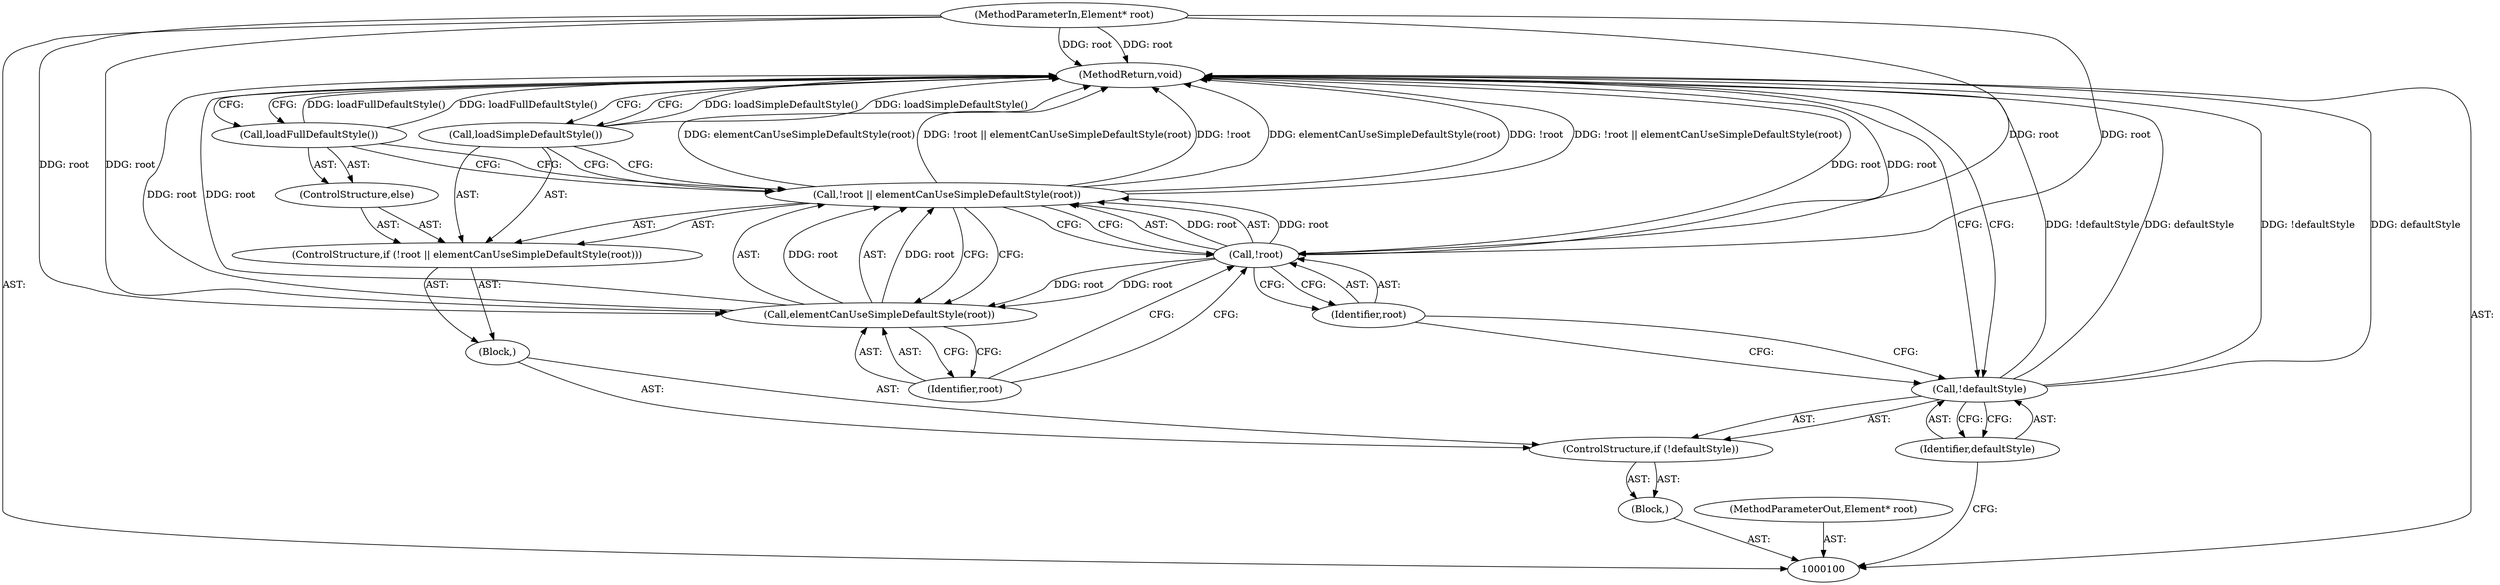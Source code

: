 digraph "1_Chrome_4d17163f4b66be517dc49019a029e5ddbd45078c_1" {
"1000116" [label="(MethodReturn,void)"];
"1000101" [label="(MethodParameterIn,Element* root)"];
"1000140" [label="(MethodParameterOut,Element* root)"];
"1000102" [label="(Block,)"];
"1000106" [label="(Block,)"];
"1000103" [label="(ControlStructure,if (!defaultStyle))"];
"1000104" [label="(Call,!defaultStyle)"];
"1000105" [label="(Identifier,defaultStyle)"];
"1000108" [label="(Call,!root || elementCanUseSimpleDefaultStyle(root))"];
"1000109" [label="(Call,!root)"];
"1000110" [label="(Identifier,root)"];
"1000111" [label="(Call,elementCanUseSimpleDefaultStyle(root))"];
"1000112" [label="(Identifier,root)"];
"1000107" [label="(ControlStructure,if (!root || elementCanUseSimpleDefaultStyle(root)))"];
"1000113" [label="(Call,loadSimpleDefaultStyle())"];
"1000114" [label="(ControlStructure,else)"];
"1000115" [label="(Call,loadFullDefaultStyle())"];
"1000116" -> "1000100"  [label="AST: "];
"1000116" -> "1000113"  [label="CFG: "];
"1000116" -> "1000115"  [label="CFG: "];
"1000116" -> "1000104"  [label="CFG: "];
"1000108" -> "1000116"  [label="DDG: !root || elementCanUseSimpleDefaultStyle(root)"];
"1000108" -> "1000116"  [label="DDG: elementCanUseSimpleDefaultStyle(root)"];
"1000108" -> "1000116"  [label="DDG: !root"];
"1000104" -> "1000116"  [label="DDG: !defaultStyle"];
"1000104" -> "1000116"  [label="DDG: defaultStyle"];
"1000115" -> "1000116"  [label="DDG: loadFullDefaultStyle()"];
"1000111" -> "1000116"  [label="DDG: root"];
"1000113" -> "1000116"  [label="DDG: loadSimpleDefaultStyle()"];
"1000101" -> "1000116"  [label="DDG: root"];
"1000109" -> "1000116"  [label="DDG: root"];
"1000101" -> "1000100"  [label="AST: "];
"1000101" -> "1000116"  [label="DDG: root"];
"1000101" -> "1000109"  [label="DDG: root"];
"1000101" -> "1000111"  [label="DDG: root"];
"1000140" -> "1000100"  [label="AST: "];
"1000102" -> "1000100"  [label="AST: "];
"1000103" -> "1000102"  [label="AST: "];
"1000106" -> "1000103"  [label="AST: "];
"1000107" -> "1000106"  [label="AST: "];
"1000103" -> "1000102"  [label="AST: "];
"1000104" -> "1000103"  [label="AST: "];
"1000106" -> "1000103"  [label="AST: "];
"1000104" -> "1000103"  [label="AST: "];
"1000104" -> "1000105"  [label="CFG: "];
"1000105" -> "1000104"  [label="AST: "];
"1000110" -> "1000104"  [label="CFG: "];
"1000116" -> "1000104"  [label="CFG: "];
"1000104" -> "1000116"  [label="DDG: !defaultStyle"];
"1000104" -> "1000116"  [label="DDG: defaultStyle"];
"1000105" -> "1000104"  [label="AST: "];
"1000105" -> "1000100"  [label="CFG: "];
"1000104" -> "1000105"  [label="CFG: "];
"1000108" -> "1000107"  [label="AST: "];
"1000108" -> "1000109"  [label="CFG: "];
"1000108" -> "1000111"  [label="CFG: "];
"1000109" -> "1000108"  [label="AST: "];
"1000111" -> "1000108"  [label="AST: "];
"1000113" -> "1000108"  [label="CFG: "];
"1000115" -> "1000108"  [label="CFG: "];
"1000108" -> "1000116"  [label="DDG: !root || elementCanUseSimpleDefaultStyle(root)"];
"1000108" -> "1000116"  [label="DDG: elementCanUseSimpleDefaultStyle(root)"];
"1000108" -> "1000116"  [label="DDG: !root"];
"1000109" -> "1000108"  [label="DDG: root"];
"1000111" -> "1000108"  [label="DDG: root"];
"1000109" -> "1000108"  [label="AST: "];
"1000109" -> "1000110"  [label="CFG: "];
"1000110" -> "1000109"  [label="AST: "];
"1000112" -> "1000109"  [label="CFG: "];
"1000108" -> "1000109"  [label="CFG: "];
"1000109" -> "1000116"  [label="DDG: root"];
"1000109" -> "1000108"  [label="DDG: root"];
"1000101" -> "1000109"  [label="DDG: root"];
"1000109" -> "1000111"  [label="DDG: root"];
"1000110" -> "1000109"  [label="AST: "];
"1000110" -> "1000104"  [label="CFG: "];
"1000109" -> "1000110"  [label="CFG: "];
"1000111" -> "1000108"  [label="AST: "];
"1000111" -> "1000112"  [label="CFG: "];
"1000112" -> "1000111"  [label="AST: "];
"1000108" -> "1000111"  [label="CFG: "];
"1000111" -> "1000116"  [label="DDG: root"];
"1000111" -> "1000108"  [label="DDG: root"];
"1000109" -> "1000111"  [label="DDG: root"];
"1000101" -> "1000111"  [label="DDG: root"];
"1000112" -> "1000111"  [label="AST: "];
"1000112" -> "1000109"  [label="CFG: "];
"1000111" -> "1000112"  [label="CFG: "];
"1000107" -> "1000106"  [label="AST: "];
"1000108" -> "1000107"  [label="AST: "];
"1000113" -> "1000107"  [label="AST: "];
"1000114" -> "1000107"  [label="AST: "];
"1000113" -> "1000107"  [label="AST: "];
"1000113" -> "1000108"  [label="CFG: "];
"1000116" -> "1000113"  [label="CFG: "];
"1000113" -> "1000116"  [label="DDG: loadSimpleDefaultStyle()"];
"1000114" -> "1000107"  [label="AST: "];
"1000115" -> "1000114"  [label="AST: "];
"1000115" -> "1000114"  [label="AST: "];
"1000115" -> "1000108"  [label="CFG: "];
"1000116" -> "1000115"  [label="CFG: "];
"1000115" -> "1000116"  [label="DDG: loadFullDefaultStyle()"];
}
